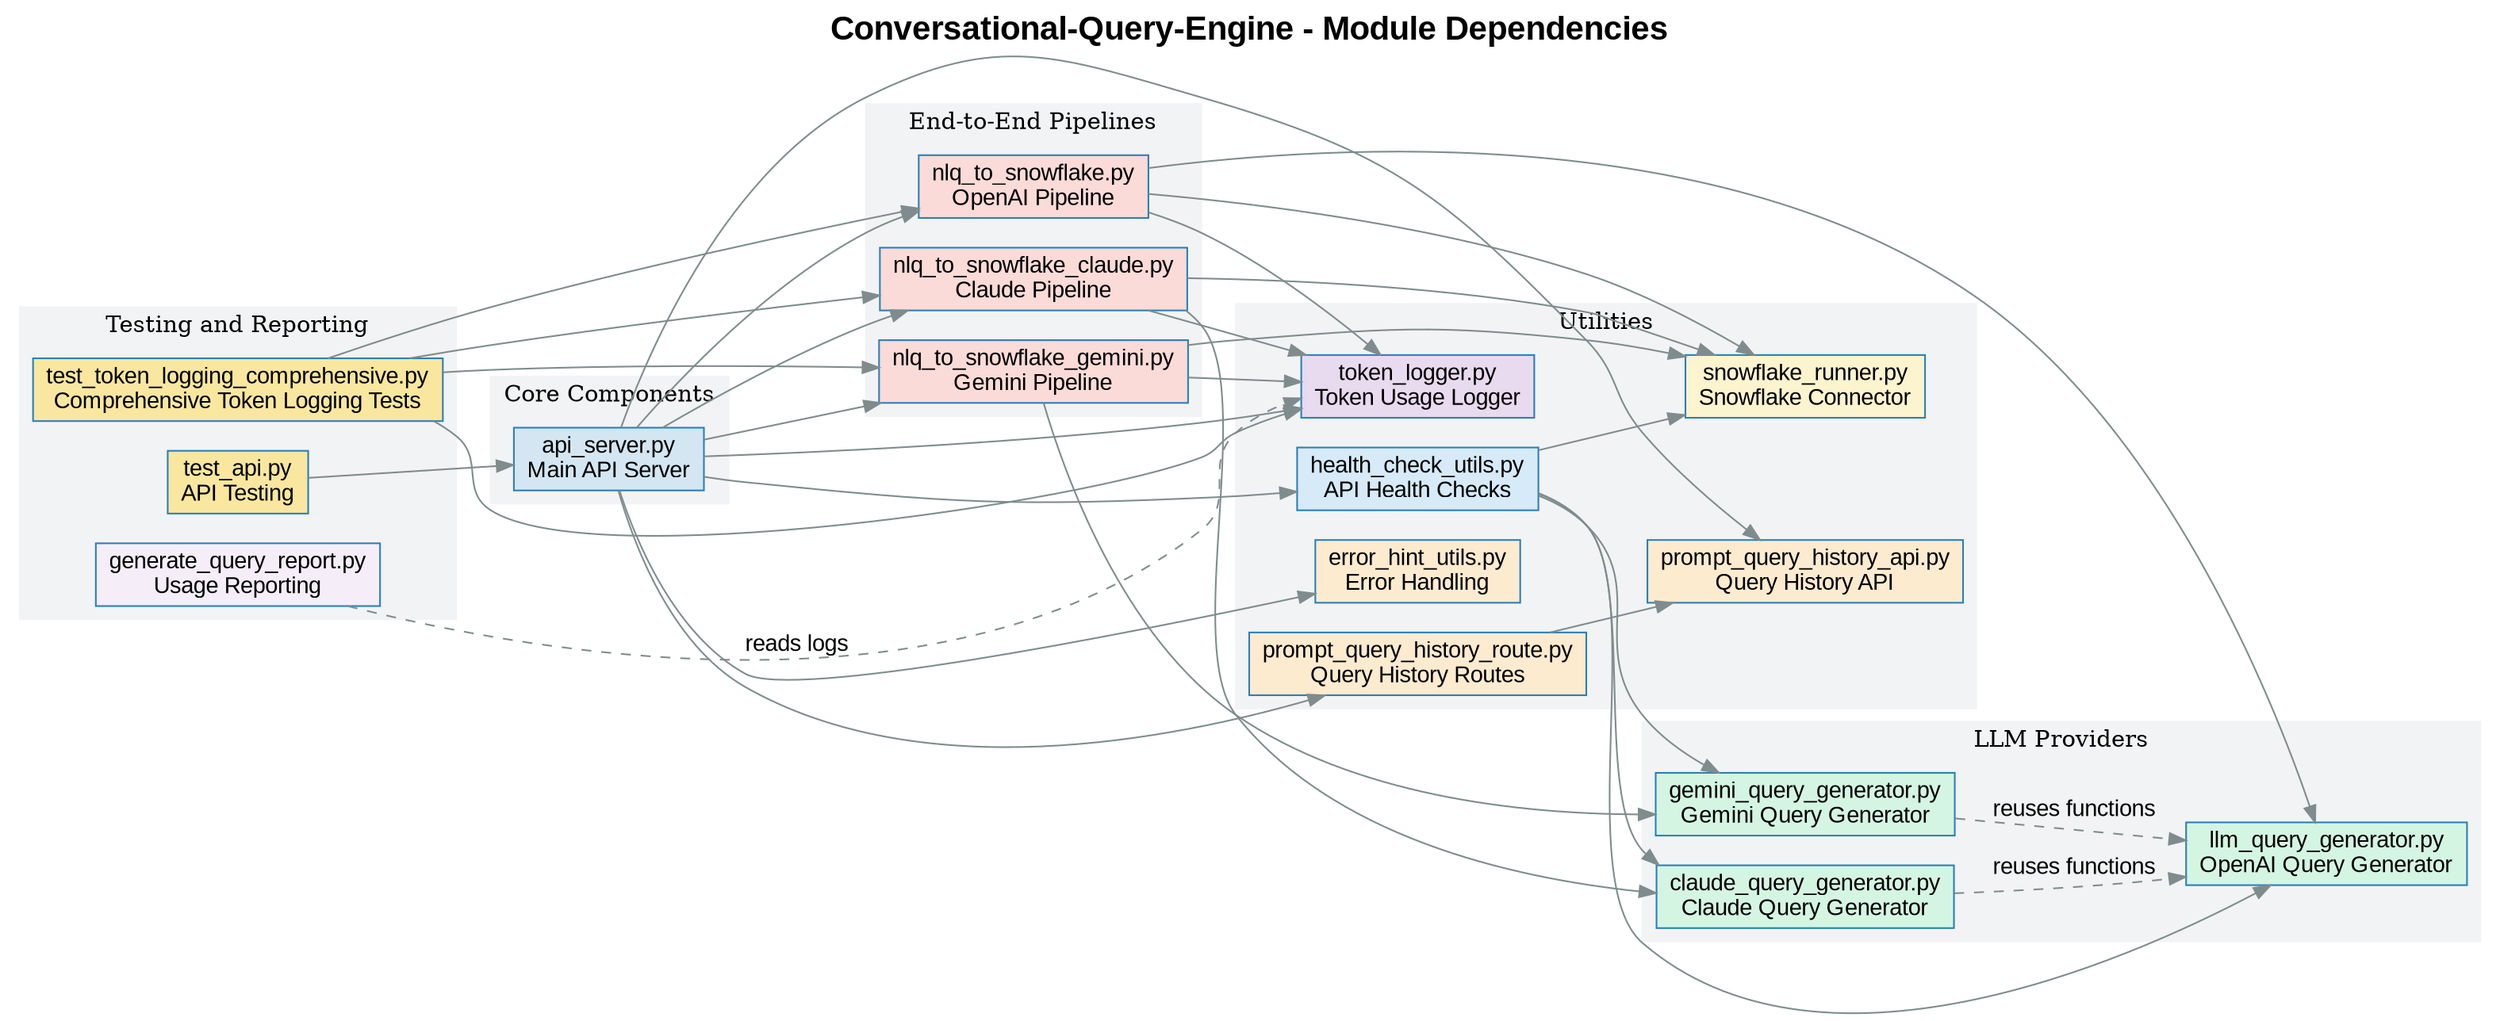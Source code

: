 digraph G {
  // Graph formatting
  rankdir = LR;
  node [shape=box, style=filled, color="#2980B9", fillcolor="#A9CCE3", fontname="Arial"];
  edge [color="#7F8C8D", fontname="Arial"];
  
  // Main API Server
  api_server [label="api_server.py\nMain API Server", fillcolor="#D4E6F1", shape=box, style=filled];
  
  // Model components
  llm_query_generator [label="llm_query_generator.py\nOpenAI Query Generator", fillcolor="#D5F5E3"];
  claude_query_generator [label="claude_query_generator.py\nClaude Query Generator", fillcolor="#D5F5E3"];
  gemini_query_generator [label="gemini_query_generator.py\nGemini Query Generator", fillcolor="#D5F5E3"];
  
  // End-to-end pipelines
  nlq_to_snowflake [label="nlq_to_snowflake.py\nOpenAI Pipeline", fillcolor="#FADBD8"];
  nlq_to_snowflake_claude [label="nlq_to_snowflake_claude.py\nClaude Pipeline", fillcolor="#FADBD8"];
  nlq_to_snowflake_gemini [label="nlq_to_snowflake_gemini.py\nGemini Pipeline", fillcolor="#FADBD8"];
  
  // Supporting modules
  snowflake_runner [label="snowflake_runner.py\nSnowflake Connector", fillcolor="#FCF3CF"];
  token_logger [label="token_logger.py\nToken Usage Logger", fillcolor="#E8DAEF"];
  health_check_utils [label="health_check_utils.py\nAPI Health Checks", fillcolor="#D6EAF8"];
  error_hint_utils [label="error_hint_utils.py\nError Handling", fillcolor="#FDEBD0"];
  prompt_query_history_api [label="prompt_query_history_api.py\nQuery History API", fillcolor="#FDEBD0"];
  prompt_query_history_route [label="prompt_query_history_route.py\nQuery History Routes", fillcolor="#FDEBD0"];
  
  // Report generation
  generate_query_report [label="generate_query_report.py\nUsage Reporting", fillcolor="#F5EEF8"];
  
  // Test modules
  test_api [label="test_api.py\nAPI Testing", fillcolor="#F9E79F"];
  test_token_logging [label="test_token_logging_comprehensive.py\nComprehensive Token Logging Tests", fillcolor="#F9E79F"];
  
  // Dependencies
  
  // API server dependencies
  api_server -> nlq_to_snowflake;
  api_server -> nlq_to_snowflake_claude;
  api_server -> nlq_to_snowflake_gemini;
  api_server -> token_logger;
  api_server -> health_check_utils;
  api_server -> prompt_query_history_api;
  api_server -> prompt_query_history_route;
  api_server -> error_hint_utils;
  
  // Pipeline dependencies
  nlq_to_snowflake -> llm_query_generator;
  nlq_to_snowflake -> snowflake_runner;
  nlq_to_snowflake -> token_logger;
  
  nlq_to_snowflake_claude -> claude_query_generator;
  nlq_to_snowflake_claude -> snowflake_runner;
  nlq_to_snowflake_claude -> token_logger;
  
  nlq_to_snowflake_gemini -> gemini_query_generator;
  nlq_to_snowflake_gemini -> snowflake_runner;
  nlq_to_snowflake_gemini -> token_logger;
  
  // Cross-module dependencies
  claude_query_generator -> llm_query_generator [style=dashed, label="reuses functions"];
  gemini_query_generator -> llm_query_generator [style=dashed, label="reuses functions"];
  
  // Health check dependencies
  health_check_utils -> snowflake_runner;
  health_check_utils -> llm_query_generator;
  health_check_utils -> claude_query_generator;
  health_check_utils -> gemini_query_generator;
  
  // Query history dependencies
  prompt_query_history_route -> prompt_query_history_api;
  
  // Report generation dependencies
  generate_query_report -> token_logger [style=dashed, label="reads logs"];
  
  // Test dependencies
  test_token_logging -> nlq_to_snowflake;
  test_token_logging -> nlq_to_snowflake_claude;
  test_token_logging -> nlq_to_snowflake_gemini;
  test_token_logging -> token_logger;
  test_api -> api_server;
  
  // Subgraph for core components
  subgraph cluster_core {
    label="Core Components";
    style=filled;
    color="#F2F3F4";
    api_server;
  }
  
  // Subgraph for LLM providers
  subgraph cluster_llm {
    label="LLM Providers";
    style=filled;
    color="#F2F3F4";
    llm_query_generator;
    claude_query_generator;
    gemini_query_generator;
  }
  
  // Subgraph for pipelines
  subgraph cluster_pipelines {
    label="End-to-End Pipelines";
    style=filled;
    color="#F2F3F4";
    nlq_to_snowflake;
    nlq_to_snowflake_claude;
    nlq_to_snowflake_gemini;
  }
  
  // Subgraph for utilities
  subgraph cluster_utils {
    label="Utilities";
    style=filled;
    color="#F2F3F4";
    snowflake_runner;
    token_logger;
    health_check_utils;
    error_hint_utils;
    prompt_query_history_api;
    prompt_query_history_route;
  }
  
  // Subgraph for testing and reporting
  subgraph cluster_test_report {
    label="Testing and Reporting";
    style=filled;
    color="#F2F3F4";
    test_api;
    test_token_logging;
    generate_query_report;
  }
  
  // Graph title
  labelloc="t";
  label="Conversational-Query-Engine - Module Dependencies";
  fontsize=20;
  fontname="Arial Bold";
}
